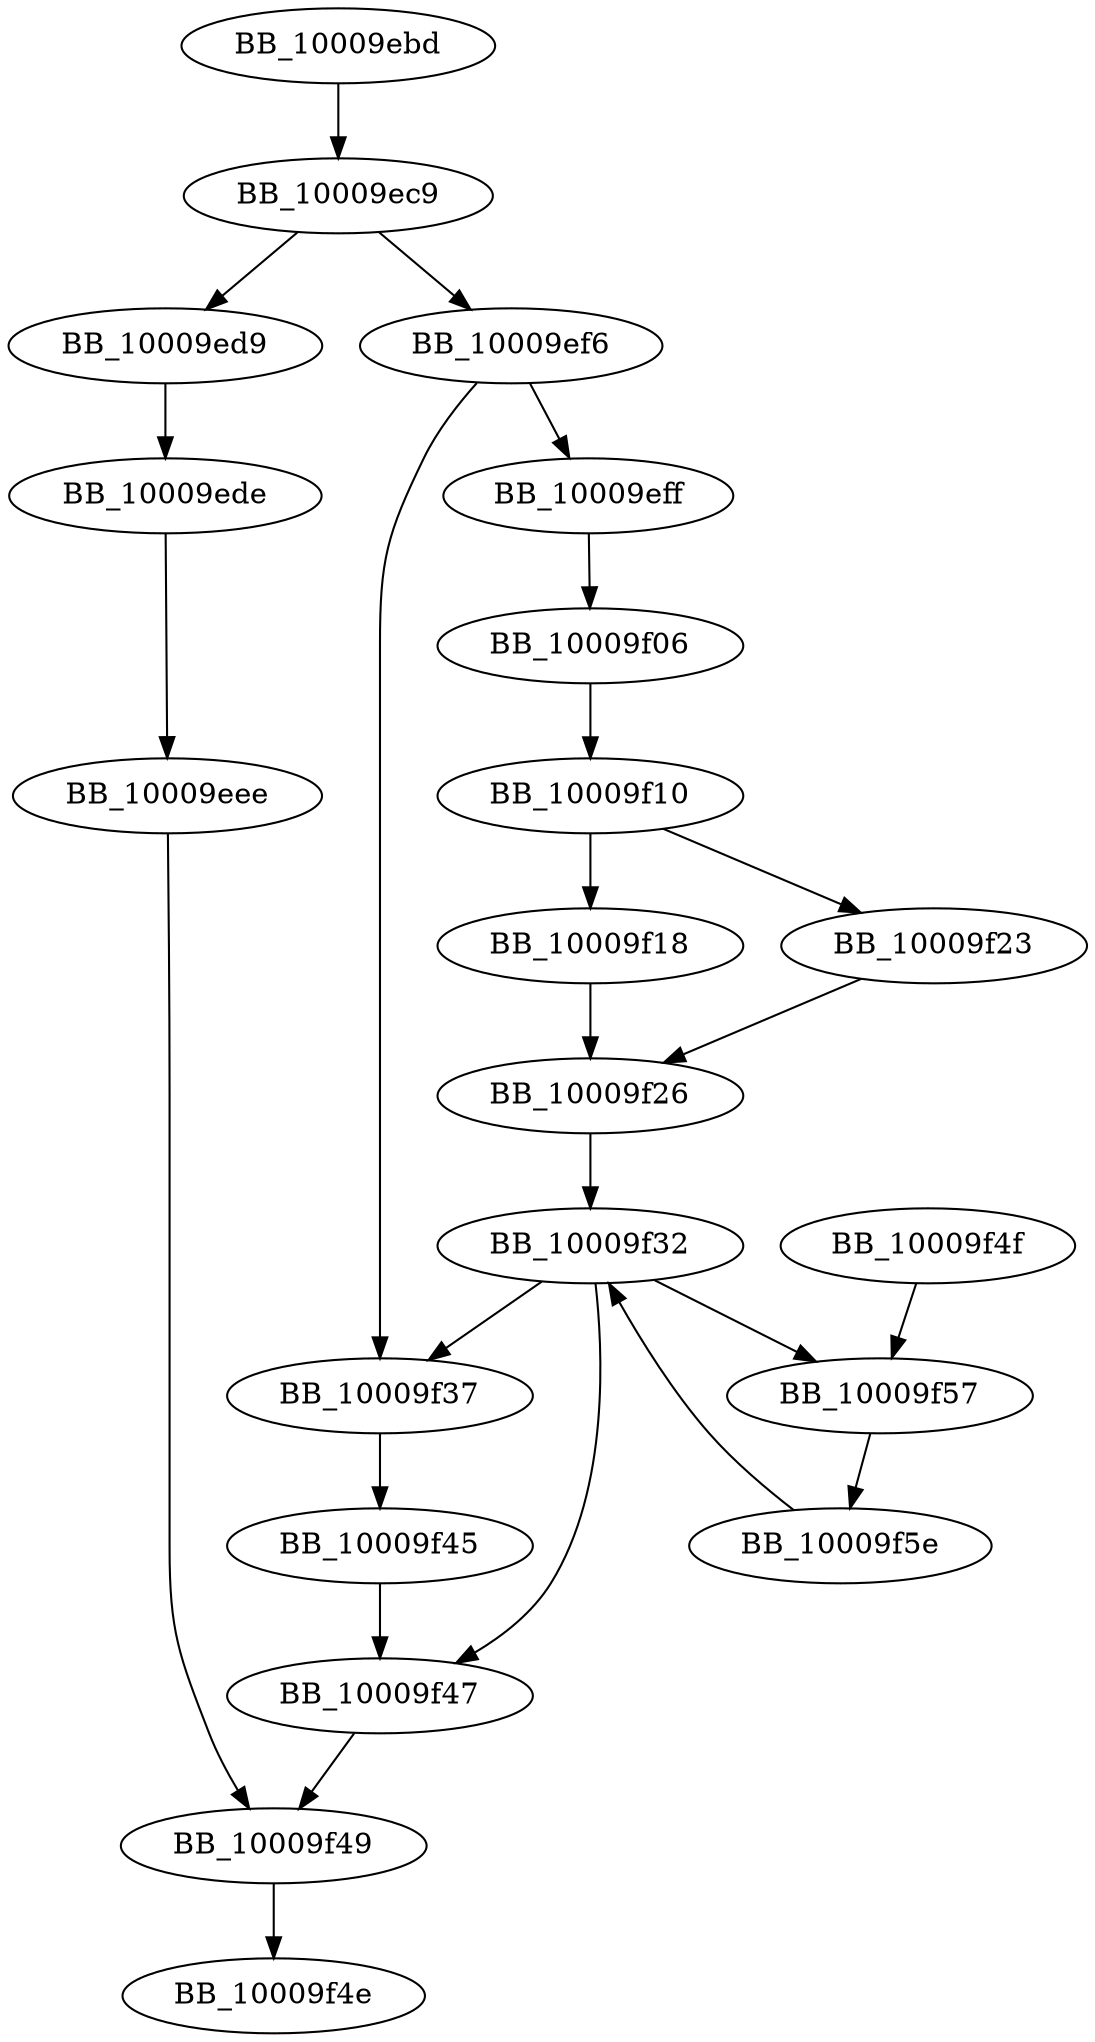 DiGraph __msize{
BB_10009ebd->BB_10009ec9
BB_10009ec9->BB_10009ed9
BB_10009ec9->BB_10009ef6
BB_10009ed9->BB_10009ede
BB_10009ede->BB_10009eee
BB_10009eee->BB_10009f49
BB_10009ef6->BB_10009eff
BB_10009ef6->BB_10009f37
BB_10009eff->BB_10009f06
BB_10009f06->BB_10009f10
BB_10009f10->BB_10009f18
BB_10009f10->BB_10009f23
BB_10009f18->BB_10009f26
BB_10009f23->BB_10009f26
BB_10009f26->BB_10009f32
BB_10009f32->BB_10009f37
BB_10009f32->BB_10009f47
BB_10009f32->BB_10009f57
BB_10009f37->BB_10009f45
BB_10009f45->BB_10009f47
BB_10009f47->BB_10009f49
BB_10009f49->BB_10009f4e
BB_10009f4f->BB_10009f57
BB_10009f57->BB_10009f5e
BB_10009f5e->BB_10009f32
}
